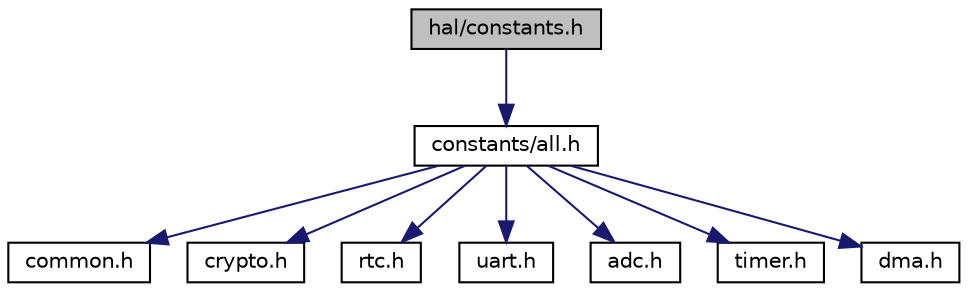 digraph "hal/constants.h"
{
 // INTERACTIVE_SVG=YES
 // LATEX_PDF_SIZE
  bgcolor="transparent";
  edge [fontname="Helvetica",fontsize="10",labelfontname="Helvetica",labelfontsize="10"];
  node [fontname="Helvetica",fontsize="10",shape=record];
  Node1 [label="hal/constants.h",height=0.2,width=0.4,color="black", fillcolor="grey75", style="filled", fontcolor="black",tooltip=" "];
  Node1 -> Node2 [color="midnightblue",fontsize="10",style="solid",fontname="Helvetica"];
  Node2 [label="constants/all.h",height=0.2,width=0.4,color="black",URL="$constants_2all_8h.html",tooltip=" "];
  Node2 -> Node3 [color="midnightblue",fontsize="10",style="solid",fontname="Helvetica"];
  Node3 [label="common.h",height=0.2,width=0.4,color="black",URL="$common_8h.html",tooltip=" "];
  Node2 -> Node4 [color="midnightblue",fontsize="10",style="solid",fontname="Helvetica"];
  Node4 [label="crypto.h",height=0.2,width=0.4,color="black",URL="$constants_2crypto_8h.html",tooltip=" "];
  Node2 -> Node5 [color="midnightblue",fontsize="10",style="solid",fontname="Helvetica"];
  Node5 [label="rtc.h",height=0.2,width=0.4,color="black",URL="$constants_2rtc_8h.html",tooltip=" "];
  Node2 -> Node6 [color="midnightblue",fontsize="10",style="solid",fontname="Helvetica"];
  Node6 [label="uart.h",height=0.2,width=0.4,color="black",URL="$constants_2uart_8h.html",tooltip=" "];
  Node2 -> Node7 [color="midnightblue",fontsize="10",style="solid",fontname="Helvetica"];
  Node7 [label="adc.h",height=0.2,width=0.4,color="black",URL="$constants_2adc_8h.html",tooltip=" "];
  Node2 -> Node8 [color="midnightblue",fontsize="10",style="solid",fontname="Helvetica"];
  Node8 [label="timer.h",height=0.2,width=0.4,color="black",URL="$constants_2timer_8h.html",tooltip=" "];
  Node2 -> Node9 [color="midnightblue",fontsize="10",style="solid",fontname="Helvetica"];
  Node9 [label="dma.h",height=0.2,width=0.4,color="black",URL="$constants_2dma_8h.html",tooltip=" "];
}
